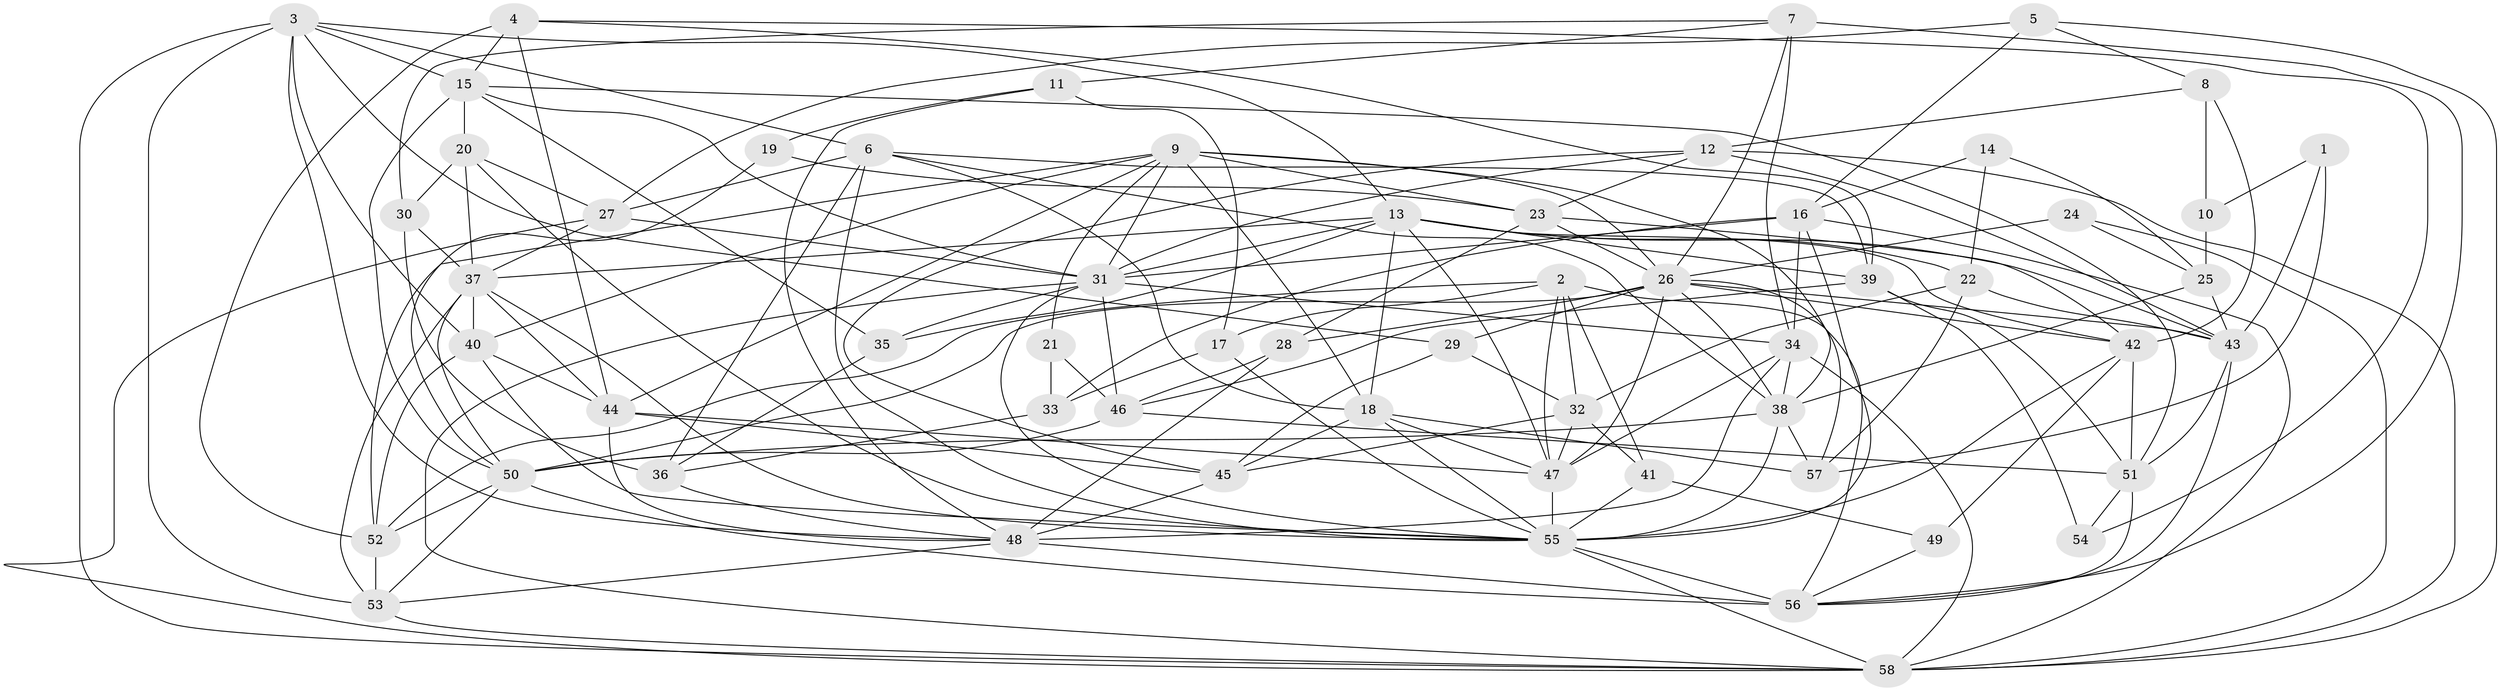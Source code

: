 // original degree distribution, {4: 0.32867132867132864, 6: 0.08391608391608392, 2: 0.1258741258741259, 5: 0.15384615384615385, 3: 0.2517482517482518, 8: 0.013986013986013986, 7: 0.04195804195804196}
// Generated by graph-tools (version 1.1) at 2025/36/03/04/25 23:36:59]
// undirected, 58 vertices, 177 edges
graph export_dot {
  node [color=gray90,style=filled];
  1;
  2;
  3;
  4;
  5;
  6;
  7;
  8;
  9;
  10;
  11;
  12;
  13;
  14;
  15;
  16;
  17;
  18;
  19;
  20;
  21;
  22;
  23;
  24;
  25;
  26;
  27;
  28;
  29;
  30;
  31;
  32;
  33;
  34;
  35;
  36;
  37;
  38;
  39;
  40;
  41;
  42;
  43;
  44;
  45;
  46;
  47;
  48;
  49;
  50;
  51;
  52;
  53;
  54;
  55;
  56;
  57;
  58;
  1 -- 10 [weight=1.0];
  1 -- 43 [weight=1.0];
  1 -- 57 [weight=1.0];
  2 -- 17 [weight=1.0];
  2 -- 32 [weight=1.0];
  2 -- 41 [weight=1.0];
  2 -- 47 [weight=1.0];
  2 -- 52 [weight=1.0];
  2 -- 56 [weight=1.0];
  3 -- 6 [weight=1.0];
  3 -- 13 [weight=1.0];
  3 -- 15 [weight=1.0];
  3 -- 29 [weight=1.0];
  3 -- 40 [weight=1.0];
  3 -- 48 [weight=1.0];
  3 -- 53 [weight=1.0];
  3 -- 58 [weight=1.0];
  4 -- 15 [weight=1.0];
  4 -- 39 [weight=2.0];
  4 -- 44 [weight=2.0];
  4 -- 52 [weight=2.0];
  4 -- 54 [weight=1.0];
  5 -- 8 [weight=1.0];
  5 -- 16 [weight=1.0];
  5 -- 27 [weight=1.0];
  5 -- 58 [weight=1.0];
  6 -- 18 [weight=1.0];
  6 -- 27 [weight=1.0];
  6 -- 36 [weight=2.0];
  6 -- 38 [weight=1.0];
  6 -- 39 [weight=1.0];
  6 -- 55 [weight=1.0];
  7 -- 11 [weight=1.0];
  7 -- 26 [weight=1.0];
  7 -- 30 [weight=1.0];
  7 -- 34 [weight=1.0];
  7 -- 56 [weight=1.0];
  8 -- 10 [weight=2.0];
  8 -- 12 [weight=1.0];
  8 -- 42 [weight=1.0];
  9 -- 18 [weight=1.0];
  9 -- 21 [weight=1.0];
  9 -- 23 [weight=1.0];
  9 -- 26 [weight=1.0];
  9 -- 31 [weight=1.0];
  9 -- 38 [weight=2.0];
  9 -- 40 [weight=1.0];
  9 -- 44 [weight=1.0];
  9 -- 52 [weight=1.0];
  10 -- 25 [weight=2.0];
  11 -- 17 [weight=1.0];
  11 -- 19 [weight=1.0];
  11 -- 48 [weight=1.0];
  12 -- 23 [weight=1.0];
  12 -- 31 [weight=1.0];
  12 -- 43 [weight=1.0];
  12 -- 45 [weight=1.0];
  12 -- 58 [weight=1.0];
  13 -- 18 [weight=1.0];
  13 -- 22 [weight=1.0];
  13 -- 31 [weight=1.0];
  13 -- 35 [weight=1.0];
  13 -- 37 [weight=1.0];
  13 -- 39 [weight=1.0];
  13 -- 42 [weight=1.0];
  13 -- 43 [weight=1.0];
  13 -- 47 [weight=1.0];
  14 -- 16 [weight=1.0];
  14 -- 22 [weight=1.0];
  14 -- 25 [weight=1.0];
  15 -- 20 [weight=1.0];
  15 -- 31 [weight=1.0];
  15 -- 35 [weight=1.0];
  15 -- 50 [weight=1.0];
  15 -- 51 [weight=1.0];
  16 -- 31 [weight=1.0];
  16 -- 33 [weight=1.0];
  16 -- 34 [weight=1.0];
  16 -- 55 [weight=1.0];
  16 -- 58 [weight=1.0];
  17 -- 33 [weight=1.0];
  17 -- 55 [weight=1.0];
  18 -- 45 [weight=1.0];
  18 -- 47 [weight=1.0];
  18 -- 55 [weight=1.0];
  18 -- 57 [weight=1.0];
  19 -- 23 [weight=1.0];
  19 -- 50 [weight=3.0];
  20 -- 27 [weight=1.0];
  20 -- 30 [weight=1.0];
  20 -- 37 [weight=1.0];
  20 -- 55 [weight=1.0];
  21 -- 33 [weight=1.0];
  21 -- 46 [weight=1.0];
  22 -- 32 [weight=1.0];
  22 -- 43 [weight=1.0];
  22 -- 57 [weight=1.0];
  23 -- 26 [weight=1.0];
  23 -- 28 [weight=1.0];
  23 -- 42 [weight=1.0];
  24 -- 25 [weight=1.0];
  24 -- 26 [weight=1.0];
  24 -- 58 [weight=1.0];
  25 -- 38 [weight=1.0];
  25 -- 43 [weight=1.0];
  26 -- 28 [weight=2.0];
  26 -- 29 [weight=1.0];
  26 -- 38 [weight=1.0];
  26 -- 42 [weight=1.0];
  26 -- 43 [weight=1.0];
  26 -- 47 [weight=1.0];
  26 -- 50 [weight=1.0];
  26 -- 57 [weight=1.0];
  27 -- 31 [weight=1.0];
  27 -- 37 [weight=1.0];
  27 -- 58 [weight=1.0];
  28 -- 46 [weight=1.0];
  28 -- 48 [weight=1.0];
  29 -- 32 [weight=1.0];
  29 -- 45 [weight=2.0];
  30 -- 36 [weight=1.0];
  30 -- 37 [weight=1.0];
  31 -- 34 [weight=1.0];
  31 -- 35 [weight=1.0];
  31 -- 46 [weight=1.0];
  31 -- 55 [weight=1.0];
  31 -- 58 [weight=1.0];
  32 -- 41 [weight=1.0];
  32 -- 45 [weight=1.0];
  32 -- 47 [weight=2.0];
  33 -- 36 [weight=1.0];
  34 -- 38 [weight=1.0];
  34 -- 47 [weight=1.0];
  34 -- 48 [weight=1.0];
  34 -- 58 [weight=1.0];
  35 -- 36 [weight=1.0];
  36 -- 48 [weight=1.0];
  37 -- 40 [weight=2.0];
  37 -- 44 [weight=1.0];
  37 -- 50 [weight=1.0];
  37 -- 53 [weight=1.0];
  37 -- 55 [weight=1.0];
  38 -- 50 [weight=1.0];
  38 -- 55 [weight=1.0];
  38 -- 57 [weight=1.0];
  39 -- 46 [weight=1.0];
  39 -- 51 [weight=1.0];
  39 -- 54 [weight=1.0];
  40 -- 44 [weight=1.0];
  40 -- 52 [weight=1.0];
  40 -- 55 [weight=1.0];
  41 -- 49 [weight=1.0];
  41 -- 55 [weight=1.0];
  42 -- 49 [weight=1.0];
  42 -- 51 [weight=1.0];
  42 -- 55 [weight=1.0];
  43 -- 51 [weight=1.0];
  43 -- 56 [weight=1.0];
  44 -- 45 [weight=1.0];
  44 -- 47 [weight=1.0];
  44 -- 48 [weight=1.0];
  45 -- 48 [weight=2.0];
  46 -- 50 [weight=1.0];
  46 -- 51 [weight=1.0];
  47 -- 55 [weight=2.0];
  48 -- 53 [weight=1.0];
  48 -- 56 [weight=1.0];
  49 -- 56 [weight=1.0];
  50 -- 52 [weight=1.0];
  50 -- 53 [weight=1.0];
  50 -- 56 [weight=2.0];
  51 -- 54 [weight=1.0];
  51 -- 56 [weight=1.0];
  52 -- 53 [weight=1.0];
  53 -- 58 [weight=1.0];
  55 -- 56 [weight=2.0];
  55 -- 58 [weight=1.0];
}
